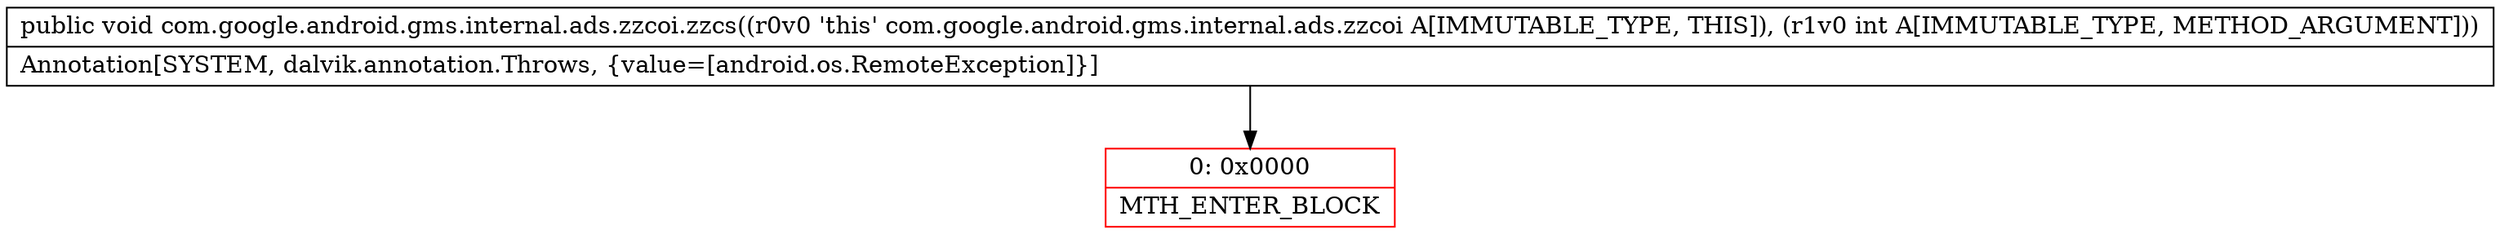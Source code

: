 digraph "CFG forcom.google.android.gms.internal.ads.zzcoi.zzcs(I)V" {
subgraph cluster_Region_1858132241 {
label = "R(0)";
node [shape=record,color=blue];
}
Node_0 [shape=record,color=red,label="{0\:\ 0x0000|MTH_ENTER_BLOCK\l}"];
MethodNode[shape=record,label="{public void com.google.android.gms.internal.ads.zzcoi.zzcs((r0v0 'this' com.google.android.gms.internal.ads.zzcoi A[IMMUTABLE_TYPE, THIS]), (r1v0 int A[IMMUTABLE_TYPE, METHOD_ARGUMENT]))  | Annotation[SYSTEM, dalvik.annotation.Throws, \{value=[android.os.RemoteException]\}]\l}"];
MethodNode -> Node_0;
}

